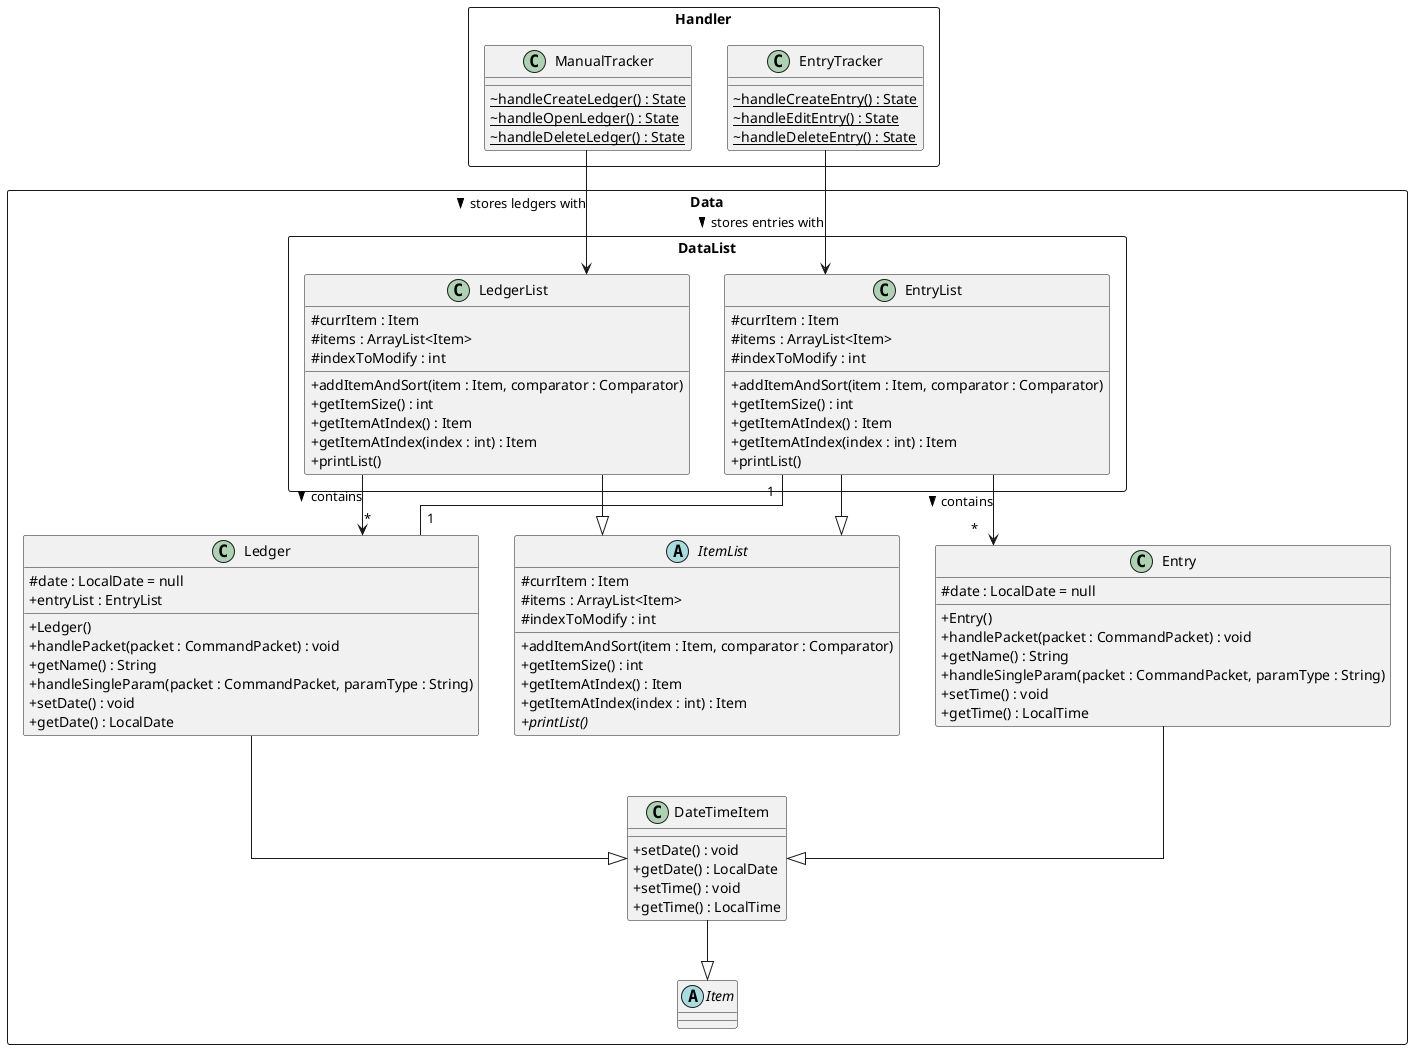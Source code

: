 @startuml
skinparam classAttributeIconSize 0
skinparam BoxPadding 50
skinparam shadowing false
skinparam linetype ortho

skinparam package<<Layout>> {
  borderColor Transparent
  backgroundColor Transparent
  fontColor Transparent
  stereotypeFontColor Transparent
}


rectangle Data {
    class DateTimeItem {
        + setDate() : void
        + getDate() : LocalDate
        + setTime() : void
        + getTime() : LocalTime
    }

    abstract class Item {
    }

    abstract class ItemList {
        # currItem : Item
        # items : ArrayList<Item>
        # indexToModify : int

        + addItemAndSort(item : Item, comparator : Comparator)
        + getItemSize() : int
        + getItemAtIndex() : Item
        + getItemAtIndex(index : int) : Item
        + {abstract} printList()
    }
    rectangle DataList {
        class LedgerList {
            # currItem : Item
            # items : ArrayList<Item>
            # indexToModify : int

            + addItemAndSort(item : Item, comparator : Comparator)
            + getItemSize() : int
            + getItemAtIndex() : Item
            + getItemAtIndex(index : int) : Item
            + printList()
        }

        class EntryList {
            # currItem : Item
            # items : ArrayList<Item>
            # indexToModify : int

            + addItemAndSort(item : Item, comparator : Comparator)
            + getItemSize() : int
            + getItemAtIndex() : Item
            + getItemAtIndex(index : int) : Item
            + printList()
        }
    }

    class Ledger {
        # date : LocalDate = null
        + entryList : EntryList
        + Ledger()
        + handlePacket(packet : CommandPacket) : void
        + getName() : String
        + handleSingleParam(packet : CommandPacket, paramType : String)
        + setDate() : void
        + getDate() : LocalDate
    }

    class Entry {
        # date : LocalDate = null
        + Entry()
        + handlePacket(packet : CommandPacket) : void
        + getName() : String
        + handleSingleParam(packet : CommandPacket, paramType : String)
        + setTime() : void
        + getTime() : LocalTime
    }


    DateTimeItem --|> Item
    Ledger --|> DateTimeItem
    Entry --|> DateTimeItem
    LedgerList --|> ItemList
    EntryList --|> ItemList
    Ledger "1" -- "1" EntryList
    LedgerList --> "*" Ledger : contains >
    EntryList --> "*" Entry : contains >
    EntryList -[hidden]- Entry

}

rectangle Handler {
    class ManualTracker {
        ~ {static} handleCreateLedger() : State
        ~ {static} handleOpenLedger() : State
        ~ {static} handleDeleteLedger() : State
    }

    class EntryTracker {
        ~ {static} handleCreateEntry() : State
        ~ {static} handleEditEntry() : State
        ~ {static} handleDeleteEntry() : State
    }

    EntryTracker --> EntryList : stores entries with >
    ManualTracker --> LedgerList : stores ledgers with >
}

@enduml